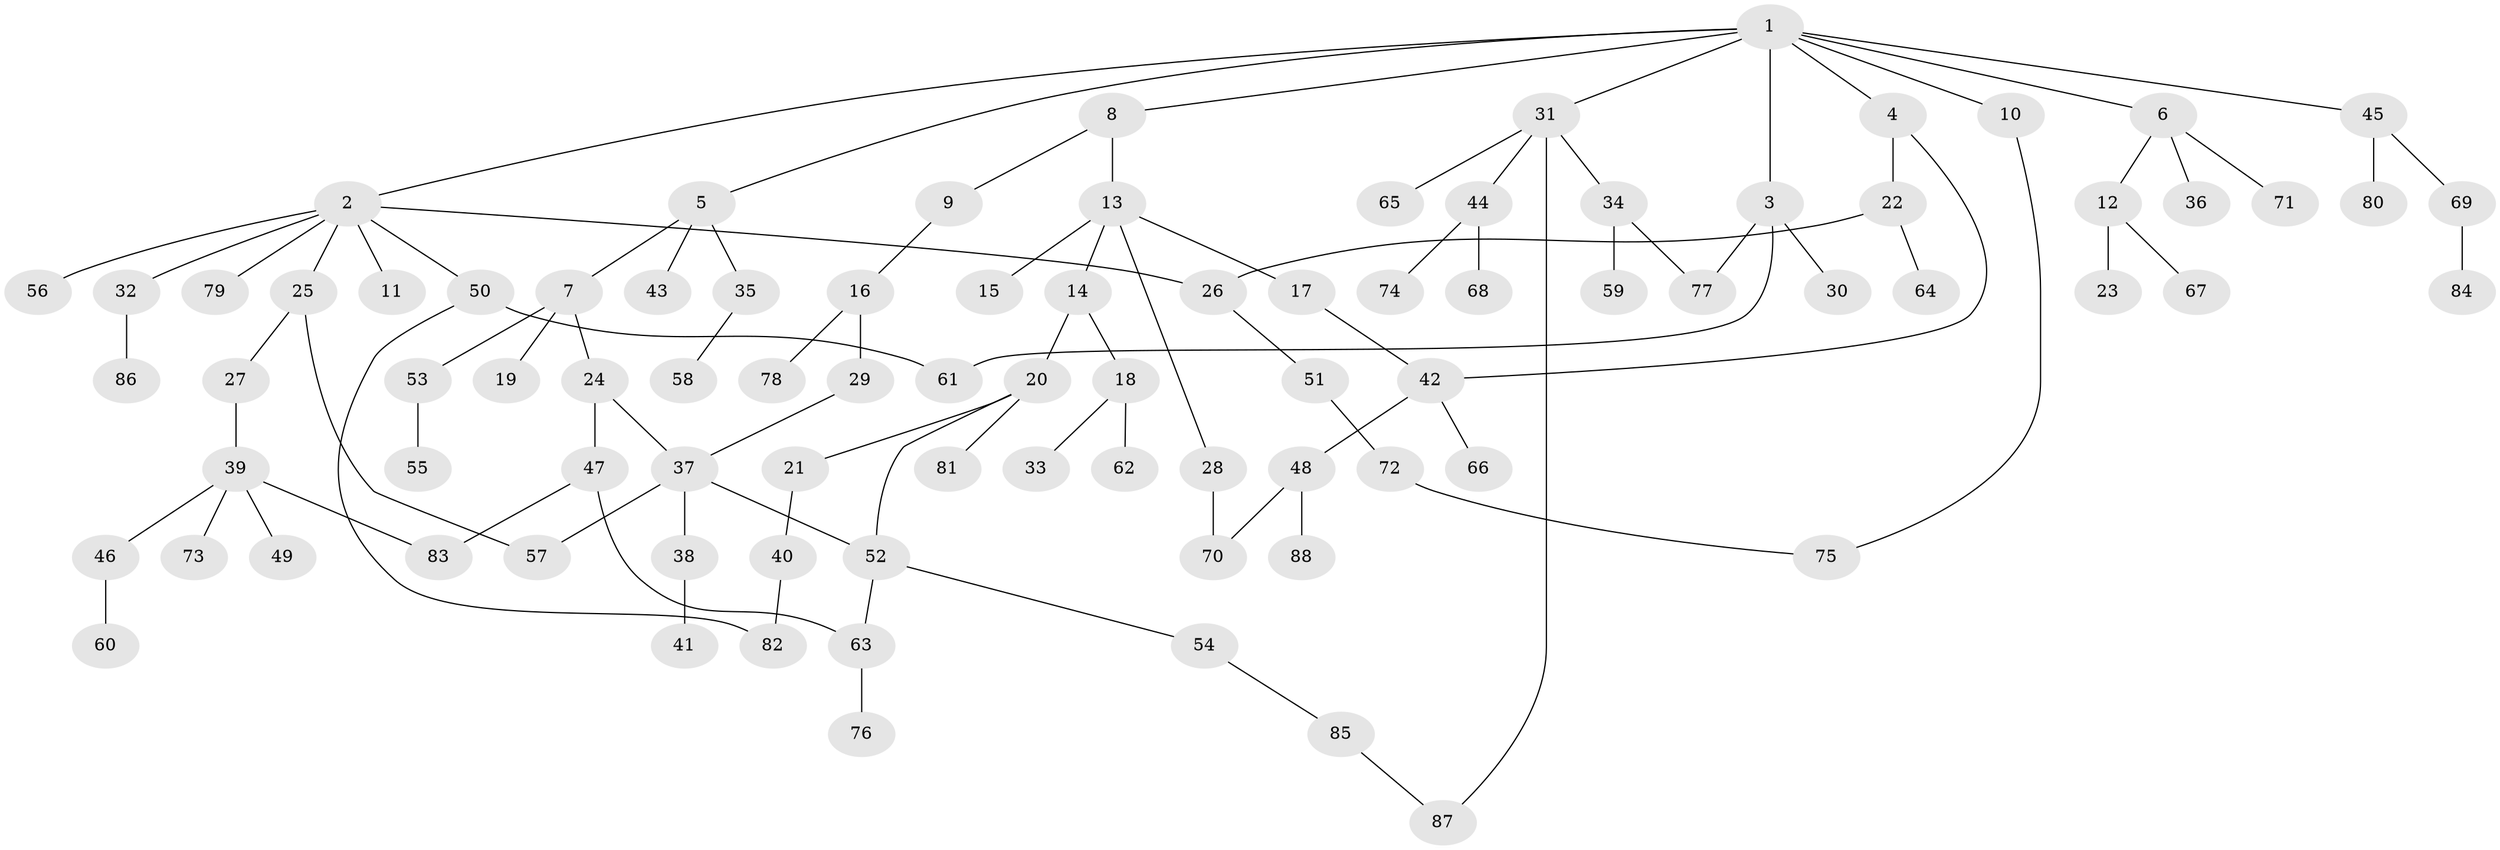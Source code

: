 // coarse degree distribution, {12: 0.02857142857142857, 8: 0.02857142857142857, 3: 0.11428571428571428, 4: 0.05714285714285714, 6: 0.02857142857142857, 2: 0.17142857142857143, 1: 0.4857142857142857, 7: 0.02857142857142857, 5: 0.05714285714285714}
// Generated by graph-tools (version 1.1) at 2025/16/03/04/25 18:16:56]
// undirected, 88 vertices, 100 edges
graph export_dot {
graph [start="1"]
  node [color=gray90,style=filled];
  1;
  2;
  3;
  4;
  5;
  6;
  7;
  8;
  9;
  10;
  11;
  12;
  13;
  14;
  15;
  16;
  17;
  18;
  19;
  20;
  21;
  22;
  23;
  24;
  25;
  26;
  27;
  28;
  29;
  30;
  31;
  32;
  33;
  34;
  35;
  36;
  37;
  38;
  39;
  40;
  41;
  42;
  43;
  44;
  45;
  46;
  47;
  48;
  49;
  50;
  51;
  52;
  53;
  54;
  55;
  56;
  57;
  58;
  59;
  60;
  61;
  62;
  63;
  64;
  65;
  66;
  67;
  68;
  69;
  70;
  71;
  72;
  73;
  74;
  75;
  76;
  77;
  78;
  79;
  80;
  81;
  82;
  83;
  84;
  85;
  86;
  87;
  88;
  1 -- 2;
  1 -- 3;
  1 -- 4;
  1 -- 5;
  1 -- 6;
  1 -- 8;
  1 -- 10;
  1 -- 31;
  1 -- 45;
  2 -- 11;
  2 -- 25;
  2 -- 26;
  2 -- 32;
  2 -- 50;
  2 -- 56;
  2 -- 79;
  3 -- 30;
  3 -- 77;
  3 -- 61;
  4 -- 22;
  4 -- 42;
  5 -- 7;
  5 -- 35;
  5 -- 43;
  6 -- 12;
  6 -- 36;
  6 -- 71;
  7 -- 19;
  7 -- 24;
  7 -- 53;
  8 -- 9;
  8 -- 13;
  9 -- 16;
  10 -- 75;
  12 -- 23;
  12 -- 67;
  13 -- 14;
  13 -- 15;
  13 -- 17;
  13 -- 28;
  14 -- 18;
  14 -- 20;
  16 -- 29;
  16 -- 78;
  17 -- 42;
  18 -- 33;
  18 -- 62;
  20 -- 21;
  20 -- 52;
  20 -- 81;
  21 -- 40;
  22 -- 64;
  22 -- 26;
  24 -- 47;
  24 -- 37;
  25 -- 27;
  25 -- 57;
  26 -- 51;
  27 -- 39;
  28 -- 70;
  29 -- 37;
  31 -- 34;
  31 -- 44;
  31 -- 65;
  31 -- 87;
  32 -- 86;
  34 -- 59;
  34 -- 77;
  35 -- 58;
  37 -- 38;
  37 -- 57;
  37 -- 52;
  38 -- 41;
  39 -- 46;
  39 -- 49;
  39 -- 73;
  39 -- 83;
  40 -- 82;
  42 -- 48;
  42 -- 66;
  44 -- 68;
  44 -- 74;
  45 -- 69;
  45 -- 80;
  46 -- 60;
  47 -- 83;
  47 -- 63;
  48 -- 88;
  48 -- 70;
  50 -- 61;
  50 -- 82;
  51 -- 72;
  52 -- 54;
  52 -- 63;
  53 -- 55;
  54 -- 85;
  63 -- 76;
  69 -- 84;
  72 -- 75;
  85 -- 87;
}
